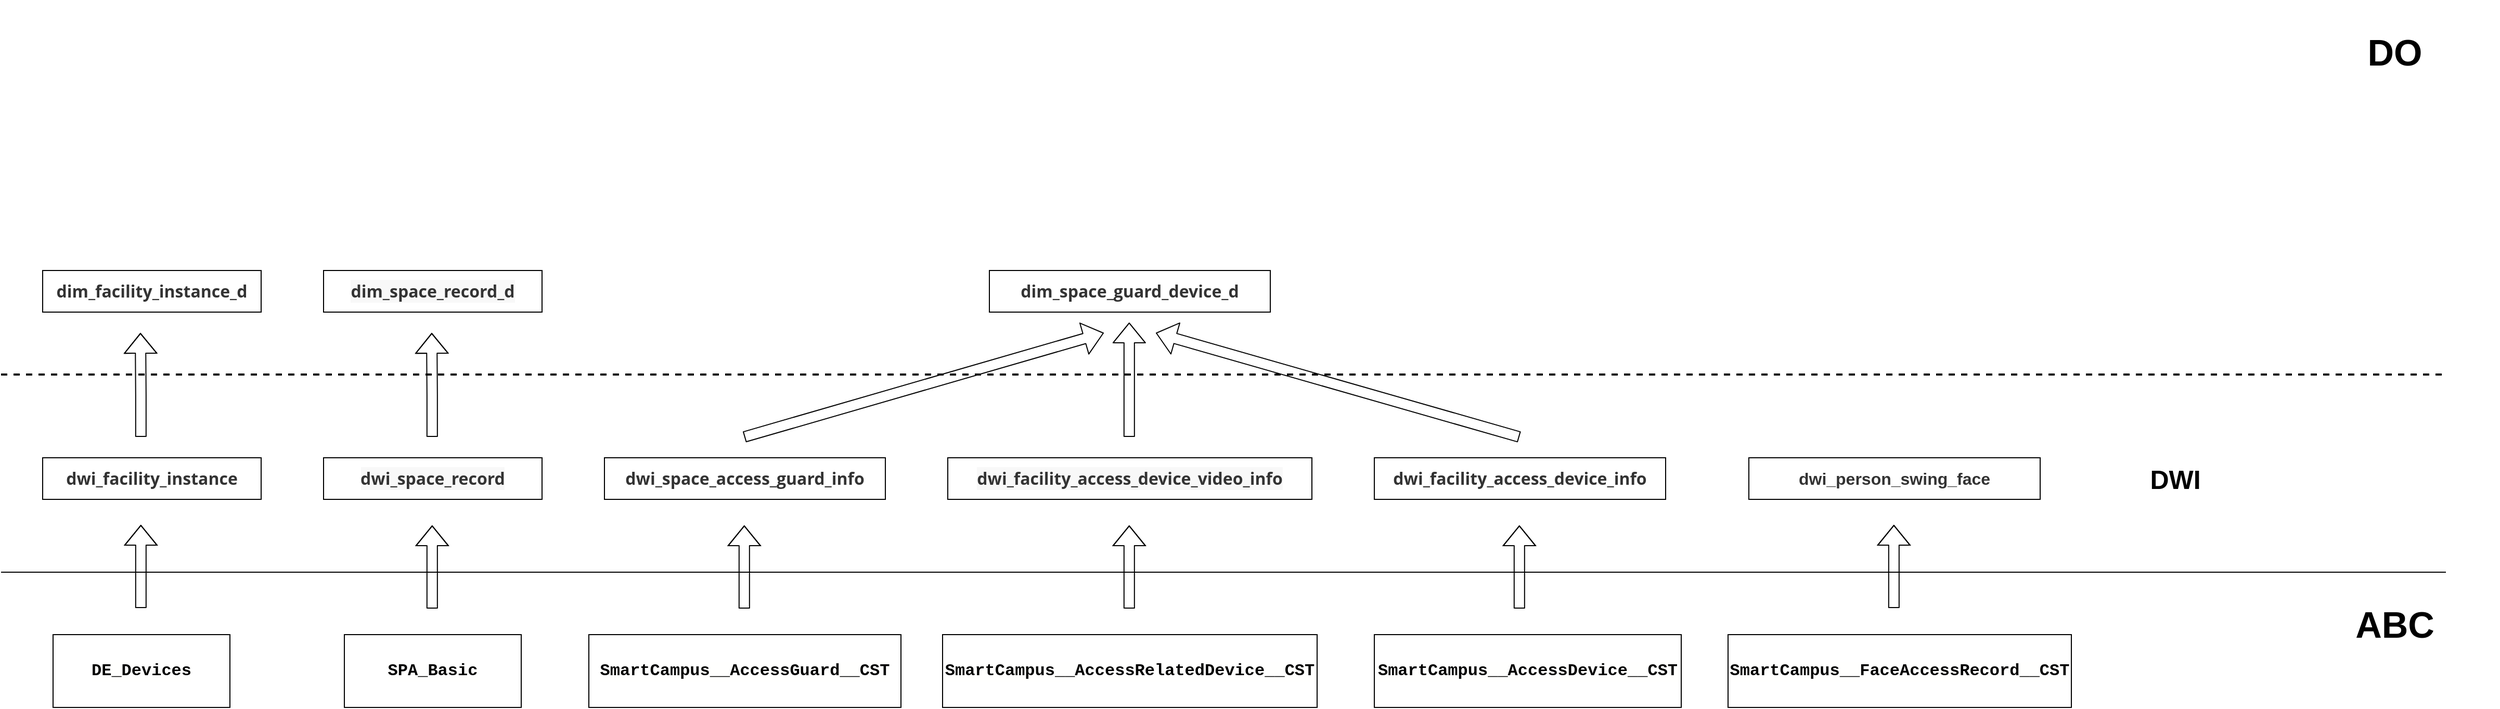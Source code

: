 <mxfile version="14.5.7" type="device"><diagram id="ALSrLkM7NoTAbwWm-Tqr" name="Page-1"><mxGraphModel dx="1673" dy="896" grid="1" gridSize="10" guides="1" tooltips="1" connect="1" arrows="1" fold="1" page="1" pageScale="1" pageWidth="827" pageHeight="1169" math="0" shadow="0"><root><mxCell id="0"/><mxCell id="1" parent="0"/><mxCell id="fcsJN2qr-9h00e084uWn-1" value="" style="endArrow=none;html=1;" parent="1" edge="1"><mxGeometry width="50" height="50" relative="1" as="geometry"><mxPoint x="80" y="550" as="sourcePoint"/><mxPoint x="2430" y="550" as="targetPoint"/></mxGeometry></mxCell><mxCell id="x_IjrBmh7rydG-k_5fCS-1" value="&lt;span style=&quot;color: rgb(51 , 51 , 51) ; font-family: &amp;#34;open sans&amp;#34; , &amp;#34;clear sans&amp;#34; , &amp;#34;helvetica neue&amp;#34; , &amp;#34;helvetica&amp;#34; , &amp;#34;arial&amp;#34; , sans-serif ; font-size: 16px ; text-align: left ; background-color: rgb(255 , 255 , 255)&quot;&gt;&lt;b&gt;dwi_facility_instance&lt;/b&gt;&lt;/span&gt;" style="rounded=0;whiteSpace=wrap;html=1;" vertex="1" parent="1"><mxGeometry x="120" y="440" width="210" height="40" as="geometry"/></mxCell><mxCell id="x_IjrBmh7rydG-k_5fCS-2" value="&lt;span style=&quot;color: rgb(51 , 51 , 51) ; font-family: &amp;#34;open sans&amp;#34; , &amp;#34;clear sans&amp;#34; , &amp;#34;helvetica neue&amp;#34; , &amp;#34;helvetica&amp;#34; , &amp;#34;arial&amp;#34; , sans-serif ; font-size: 16px ; text-align: left ; background-color: rgb(248 , 248 , 248)&quot;&gt;&lt;b&gt;dwi_space_record&lt;/b&gt;&lt;/span&gt;" style="rounded=0;whiteSpace=wrap;html=1;" vertex="1" parent="1"><mxGeometry x="390" y="440" width="210" height="40" as="geometry"/></mxCell><mxCell id="x_IjrBmh7rydG-k_5fCS-4" value="&lt;span style=&quot;color: rgb(51 , 51 , 51) ; font-family: &amp;#34;open sans&amp;#34; , &amp;#34;clear sans&amp;#34; , &amp;#34;helvetica neue&amp;#34; , &amp;#34;helvetica&amp;#34; , &amp;#34;arial&amp;#34; , sans-serif ; font-size: 16px ; text-align: left ; background-color: rgb(248 , 248 , 248)&quot;&gt;&lt;b&gt;dwi_facility_access_device_video_info&lt;/b&gt;&lt;/span&gt;" style="rounded=0;whiteSpace=wrap;html=1;" vertex="1" parent="1"><mxGeometry x="990" y="440" width="350" height="40" as="geometry"/></mxCell><mxCell id="x_IjrBmh7rydG-k_5fCS-5" value="&lt;span style=&quot;color: rgb(51 , 51 , 51) ; font-family: &amp;#34;open sans&amp;#34; , &amp;#34;clear sans&amp;#34; , &amp;#34;helvetica neue&amp;#34; , &amp;#34;helvetica&amp;#34; , &amp;#34;arial&amp;#34; , sans-serif ; font-size: 16px ; text-align: left ; background-color: rgb(255 , 255 , 255)&quot;&gt;&lt;b&gt;dwi_space_access_guard_info&lt;/b&gt;&lt;/span&gt;" style="rounded=0;whiteSpace=wrap;html=1;" vertex="1" parent="1"><mxGeometry x="660" y="440" width="270" height="40" as="geometry"/></mxCell><mxCell id="x_IjrBmh7rydG-k_5fCS-6" value="&lt;span style=&quot;color: rgb(51 , 51 , 51) ; font-family: &amp;#34;open sans&amp;#34; , &amp;#34;clear sans&amp;#34; , &amp;#34;helvetica neue&amp;#34; , &amp;#34;helvetica&amp;#34; , &amp;#34;arial&amp;#34; , sans-serif ; font-size: 16px ; text-align: left ; background-color: rgb(255 , 255 , 255)&quot;&gt;&lt;b&gt;dwi_facility_access_device_info&lt;/b&gt;&lt;/span&gt;" style="rounded=0;whiteSpace=wrap;html=1;" vertex="1" parent="1"><mxGeometry x="1400" y="440" width="280" height="40" as="geometry"/></mxCell><mxCell id="x_IjrBmh7rydG-k_5fCS-7" value="&lt;div style=&quot;background-color: rgb(255 , 255 , 254) ; font-family: &amp;#34;consolas&amp;#34; , &amp;#34;courier new&amp;#34; , monospace ; line-height: 19px&quot;&gt;&lt;b&gt;&lt;font style=&quot;font-size: 16px&quot;&gt;DE_Devices&lt;/font&gt;&lt;/b&gt;&lt;/div&gt;" style="rounded=0;whiteSpace=wrap;html=1;" vertex="1" parent="1"><mxGeometry x="130" y="610" width="170" height="70" as="geometry"/></mxCell><mxCell id="x_IjrBmh7rydG-k_5fCS-8" value="&lt;div style=&quot;background-color: rgb(255 , 255 , 254) ; font-family: &amp;#34;consolas&amp;#34; , &amp;#34;courier new&amp;#34; , monospace ; line-height: 19px&quot;&gt;&lt;b&gt;&lt;font style=&quot;font-size: 16px&quot;&gt;SPA_Basic&lt;/font&gt;&lt;/b&gt;&lt;/div&gt;" style="rounded=0;whiteSpace=wrap;html=1;" vertex="1" parent="1"><mxGeometry x="410" y="610" width="170" height="70" as="geometry"/></mxCell><mxCell id="x_IjrBmh7rydG-k_5fCS-11" value="&lt;div style=&quot;background-color: rgb(255 , 255 , 254) ; font-family: &amp;#34;consolas&amp;#34; , &amp;#34;courier new&amp;#34; , monospace ; line-height: 19px&quot;&gt;&lt;font style=&quot;font-size: 16px&quot;&gt;&lt;b&gt;SmartCampus__AccessDevice__CST&lt;/b&gt;&lt;/font&gt;&lt;/div&gt;" style="rounded=0;whiteSpace=wrap;html=1;" vertex="1" parent="1"><mxGeometry x="1400" y="610" width="295" height="70" as="geometry"/></mxCell><mxCell id="x_IjrBmh7rydG-k_5fCS-12" value="&lt;div style=&quot;background-color: rgb(255 , 255 , 254) ; font-family: &amp;#34;consolas&amp;#34; , &amp;#34;courier new&amp;#34; , monospace ; line-height: 19px&quot;&gt;&lt;div style=&quot;font-family: &amp;#34;consolas&amp;#34; , &amp;#34;courier new&amp;#34; , monospace ; line-height: 19px&quot;&gt;&lt;font style=&quot;font-size: 16px&quot;&gt;&lt;b&gt;SmartCampus__FaceAccessRecord__CST&lt;/b&gt;&lt;/font&gt;&lt;/div&gt;&lt;/div&gt;" style="rounded=0;whiteSpace=wrap;html=1;" vertex="1" parent="1"><mxGeometry x="1740" y="610" width="330" height="70" as="geometry"/></mxCell><mxCell id="x_IjrBmh7rydG-k_5fCS-13" value="&lt;span style=&quot;color: rgb(51 , 51 , 51) ; text-align: left ; background-color: rgb(255 , 255 , 255)&quot;&gt;&lt;font style=&quot;font-size: 16px&quot;&gt;&lt;b&gt;dwi_person_swing_face&lt;/b&gt;&lt;/font&gt;&lt;/span&gt;" style="rounded=0;whiteSpace=wrap;html=1;" vertex="1" parent="1"><mxGeometry x="1760" y="440" width="280" height="40" as="geometry"/></mxCell><mxCell id="x_IjrBmh7rydG-k_5fCS-16" value="&lt;div style=&quot;background-color: rgb(255 , 255 , 254) ; font-family: &amp;#34;consolas&amp;#34; , &amp;#34;courier new&amp;#34; , monospace ; line-height: 19px&quot;&gt;&lt;font style=&quot;font-size: 16px&quot;&gt;&lt;b&gt;SmartCampus__AccessRelatedDevice__CST&lt;/b&gt;&lt;/font&gt;&lt;/div&gt;" style="rounded=0;whiteSpace=wrap;html=1;" vertex="1" parent="1"><mxGeometry x="985" y="610" width="360" height="70" as="geometry"/></mxCell><mxCell id="x_IjrBmh7rydG-k_5fCS-17" value="&lt;div style=&quot;background-color: rgb(255 , 255 , 254) ; font-family: &amp;#34;consolas&amp;#34; , &amp;#34;courier new&amp;#34; , monospace ; line-height: 19px&quot;&gt;&lt;b&gt;&lt;font style=&quot;font-size: 16px&quot;&gt;SmartCampus__AccessGuard__CST&lt;/font&gt;&lt;/b&gt;&lt;/div&gt;" style="rounded=0;whiteSpace=wrap;html=1;" vertex="1" parent="1"><mxGeometry x="645" y="610" width="300" height="70" as="geometry"/></mxCell><mxCell id="x_IjrBmh7rydG-k_5fCS-18" value="" style="shape=flexArrow;endArrow=classic;html=1;" edge="1" parent="1"><mxGeometry width="50" height="50" relative="1" as="geometry"><mxPoint x="214.41" y="584.5" as="sourcePoint"/><mxPoint x="214.41" y="504.5" as="targetPoint"/><Array as="points"><mxPoint x="214.41" y="544.5"/></Array></mxGeometry></mxCell><mxCell id="x_IjrBmh7rydG-k_5fCS-19" value="" style="shape=flexArrow;endArrow=classic;html=1;" edge="1" parent="1"><mxGeometry width="50" height="50" relative="1" as="geometry"><mxPoint x="1539.41" y="585" as="sourcePoint"/><mxPoint x="1539.41" y="505" as="targetPoint"/><Array as="points"><mxPoint x="1539.41" y="545"/></Array></mxGeometry></mxCell><mxCell id="x_IjrBmh7rydG-k_5fCS-20" value="" style="shape=flexArrow;endArrow=classic;html=1;" edge="1" parent="1"><mxGeometry width="50" height="50" relative="1" as="geometry"><mxPoint x="1164.41" y="585" as="sourcePoint"/><mxPoint x="1164.41" y="505" as="targetPoint"/><Array as="points"><mxPoint x="1164.41" y="545"/></Array></mxGeometry></mxCell><mxCell id="x_IjrBmh7rydG-k_5fCS-21" value="" style="shape=flexArrow;endArrow=classic;html=1;" edge="1" parent="1"><mxGeometry width="50" height="50" relative="1" as="geometry"><mxPoint x="794.41" y="585" as="sourcePoint"/><mxPoint x="794.41" y="505" as="targetPoint"/><Array as="points"><mxPoint x="794.41" y="545"/></Array></mxGeometry></mxCell><mxCell id="x_IjrBmh7rydG-k_5fCS-22" value="" style="shape=flexArrow;endArrow=classic;html=1;" edge="1" parent="1"><mxGeometry width="50" height="50" relative="1" as="geometry"><mxPoint x="494.41" y="585" as="sourcePoint"/><mxPoint x="494.41" y="505" as="targetPoint"/><Array as="points"><mxPoint x="494.41" y="545"/></Array></mxGeometry></mxCell><mxCell id="x_IjrBmh7rydG-k_5fCS-23" value="" style="shape=flexArrow;endArrow=classic;html=1;" edge="1" parent="1"><mxGeometry width="50" height="50" relative="1" as="geometry"><mxPoint x="1899.41" y="584.5" as="sourcePoint"/><mxPoint x="1899.41" y="504.5" as="targetPoint"/><Array as="points"><mxPoint x="1899.41" y="544.5"/></Array></mxGeometry></mxCell><mxCell id="x_IjrBmh7rydG-k_5fCS-24" value="&lt;font size=&quot;1&quot;&gt;&lt;b style=&quot;font-size: 35px&quot;&gt;ABC&lt;/b&gt;&lt;/font&gt;" style="text;html=1;strokeColor=none;fillColor=none;align=center;verticalAlign=middle;whiteSpace=wrap;rounded=0;" vertex="1" parent="1"><mxGeometry x="2281" y="550" width="200" height="100" as="geometry"/></mxCell><mxCell id="x_IjrBmh7rydG-k_5fCS-25" value="&lt;font size=&quot;1&quot;&gt;&lt;b style=&quot;font-size: 35px&quot;&gt;DO&lt;/b&gt;&lt;/font&gt;" style="text;html=1;strokeColor=none;fillColor=none;align=center;verticalAlign=middle;whiteSpace=wrap;rounded=0;" vertex="1" parent="1"><mxGeometry x="2281" width="200" height="100" as="geometry"/></mxCell><mxCell id="x_IjrBmh7rydG-k_5fCS-26" value="&lt;span style=&quot;color: rgb(51 , 51 , 51) ; font-family: &amp;#34;open sans&amp;#34; , &amp;#34;clear sans&amp;#34; , &amp;#34;helvetica neue&amp;#34; , &amp;#34;helvetica&amp;#34; , &amp;#34;arial&amp;#34; , sans-serif ; font-size: 16px ; text-align: left ; background-color: rgb(255 , 255 , 255)&quot;&gt;&lt;b&gt;dim_facility_instance_d&lt;/b&gt;&lt;/span&gt;" style="rounded=0;whiteSpace=wrap;html=1;" vertex="1" parent="1"><mxGeometry x="120" y="260" width="210" height="40" as="geometry"/></mxCell><mxCell id="x_IjrBmh7rydG-k_5fCS-27" value="" style="endArrow=none;dashed=1;html=1;strokeWidth=2;" edge="1" parent="1"><mxGeometry width="50" height="50" relative="1" as="geometry"><mxPoint x="80" y="360" as="sourcePoint"/><mxPoint x="2430" y="360" as="targetPoint"/></mxGeometry></mxCell><mxCell id="x_IjrBmh7rydG-k_5fCS-28" value="&lt;font size=&quot;1&quot;&gt;&lt;b style=&quot;font-size: 25px&quot;&gt;DWI&lt;/b&gt;&lt;/font&gt;" style="text;html=1;strokeColor=none;fillColor=none;align=center;verticalAlign=middle;whiteSpace=wrap;rounded=0;" vertex="1" parent="1"><mxGeometry x="2070" y="410" width="200" height="100" as="geometry"/></mxCell><mxCell id="x_IjrBmh7rydG-k_5fCS-29" value="&lt;span style=&quot;color: rgb(51 , 51 , 51) ; font-family: &amp;#34;open sans&amp;#34; , &amp;#34;clear sans&amp;#34; , &amp;#34;helvetica neue&amp;#34; , &amp;#34;helvetica&amp;#34; , &amp;#34;arial&amp;#34; , sans-serif ; font-size: 16px ; text-align: left ; background-color: rgb(248 , 248 , 248)&quot;&gt;&lt;b&gt;dim_space_record_d&lt;/b&gt;&lt;/span&gt;" style="rounded=0;whiteSpace=wrap;html=1;" vertex="1" parent="1"><mxGeometry x="390" y="260" width="210" height="40" as="geometry"/></mxCell><mxCell id="x_IjrBmh7rydG-k_5fCS-31" value="&lt;span style=&quot;color: rgb(51 , 51 , 51) ; font-family: &amp;#34;open sans&amp;#34; , &amp;#34;clear sans&amp;#34; , &amp;#34;helvetica neue&amp;#34; , &amp;#34;helvetica&amp;#34; , &amp;#34;arial&amp;#34; , sans-serif ; font-size: 16px ; text-align: left ; background-color: rgb(255 , 255 , 255)&quot;&gt;&lt;b&gt;dim_space_guard_device_d&lt;/b&gt;&lt;/span&gt;" style="rounded=0;whiteSpace=wrap;html=1;" vertex="1" parent="1"><mxGeometry x="1030" y="260" width="270" height="40" as="geometry"/></mxCell><mxCell id="x_IjrBmh7rydG-k_5fCS-36" value="" style="shape=flexArrow;endArrow=classic;html=1;" edge="1" parent="1"><mxGeometry width="50" height="50" relative="1" as="geometry"><mxPoint x="1164.41" y="420" as="sourcePoint"/><mxPoint x="1164.41" y="310" as="targetPoint"/></mxGeometry></mxCell><mxCell id="x_IjrBmh7rydG-k_5fCS-39" value="" style="shape=flexArrow;endArrow=classic;html=1;" edge="1" parent="1"><mxGeometry width="50" height="50" relative="1" as="geometry"><mxPoint x="794.41" y="420" as="sourcePoint"/><mxPoint x="1140" y="320" as="targetPoint"/></mxGeometry></mxCell><mxCell id="x_IjrBmh7rydG-k_5fCS-40" value="" style="shape=flexArrow;endArrow=classic;html=1;" edge="1" parent="1"><mxGeometry width="50" height="50" relative="1" as="geometry"><mxPoint x="1539.41" y="420" as="sourcePoint"/><mxPoint x="1190" y="320" as="targetPoint"/></mxGeometry></mxCell><mxCell id="x_IjrBmh7rydG-k_5fCS-41" value="" style="shape=flexArrow;endArrow=classic;html=1;" edge="1" parent="1"><mxGeometry width="50" height="50" relative="1" as="geometry"><mxPoint x="214.41" y="420" as="sourcePoint"/><mxPoint x="214" y="320" as="targetPoint"/><Array as="points"><mxPoint x="214.41" y="380"/></Array></mxGeometry></mxCell><mxCell id="x_IjrBmh7rydG-k_5fCS-42" value="" style="shape=flexArrow;endArrow=classic;html=1;" edge="1" parent="1"><mxGeometry width="50" height="50" relative="1" as="geometry"><mxPoint x="494.41" y="420" as="sourcePoint"/><mxPoint x="494" y="320" as="targetPoint"/><Array as="points"><mxPoint x="494.41" y="380"/></Array></mxGeometry></mxCell></root></mxGraphModel></diagram></mxfile>